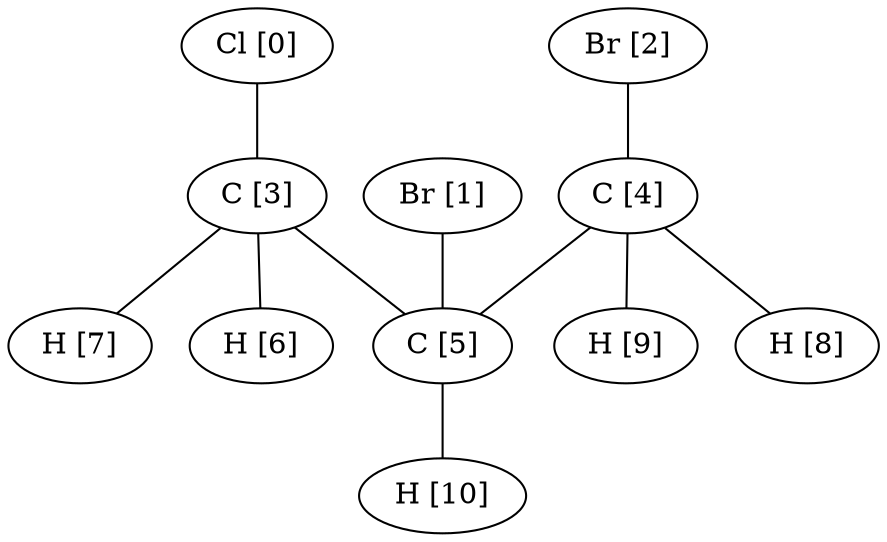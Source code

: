 graph G {
0[label="Cl [0]"];
1[label="Br [1]"];
2[label="Br [2]"];
3[label="C [3]"];
4[label="C [4]"];
5[label="C [5]"];
6[label="H [6]"];
7[label="H [7]"];
8[label="H [8]"];
9[label="H [9]"];
10[label="H [10]"];
0--3 ;
1--5 ;
2--4 ;
3--5 ;
3--6 ;
3--7 ;
4--5 ;
4--8 ;
4--9 ;
5--10 ;
}
